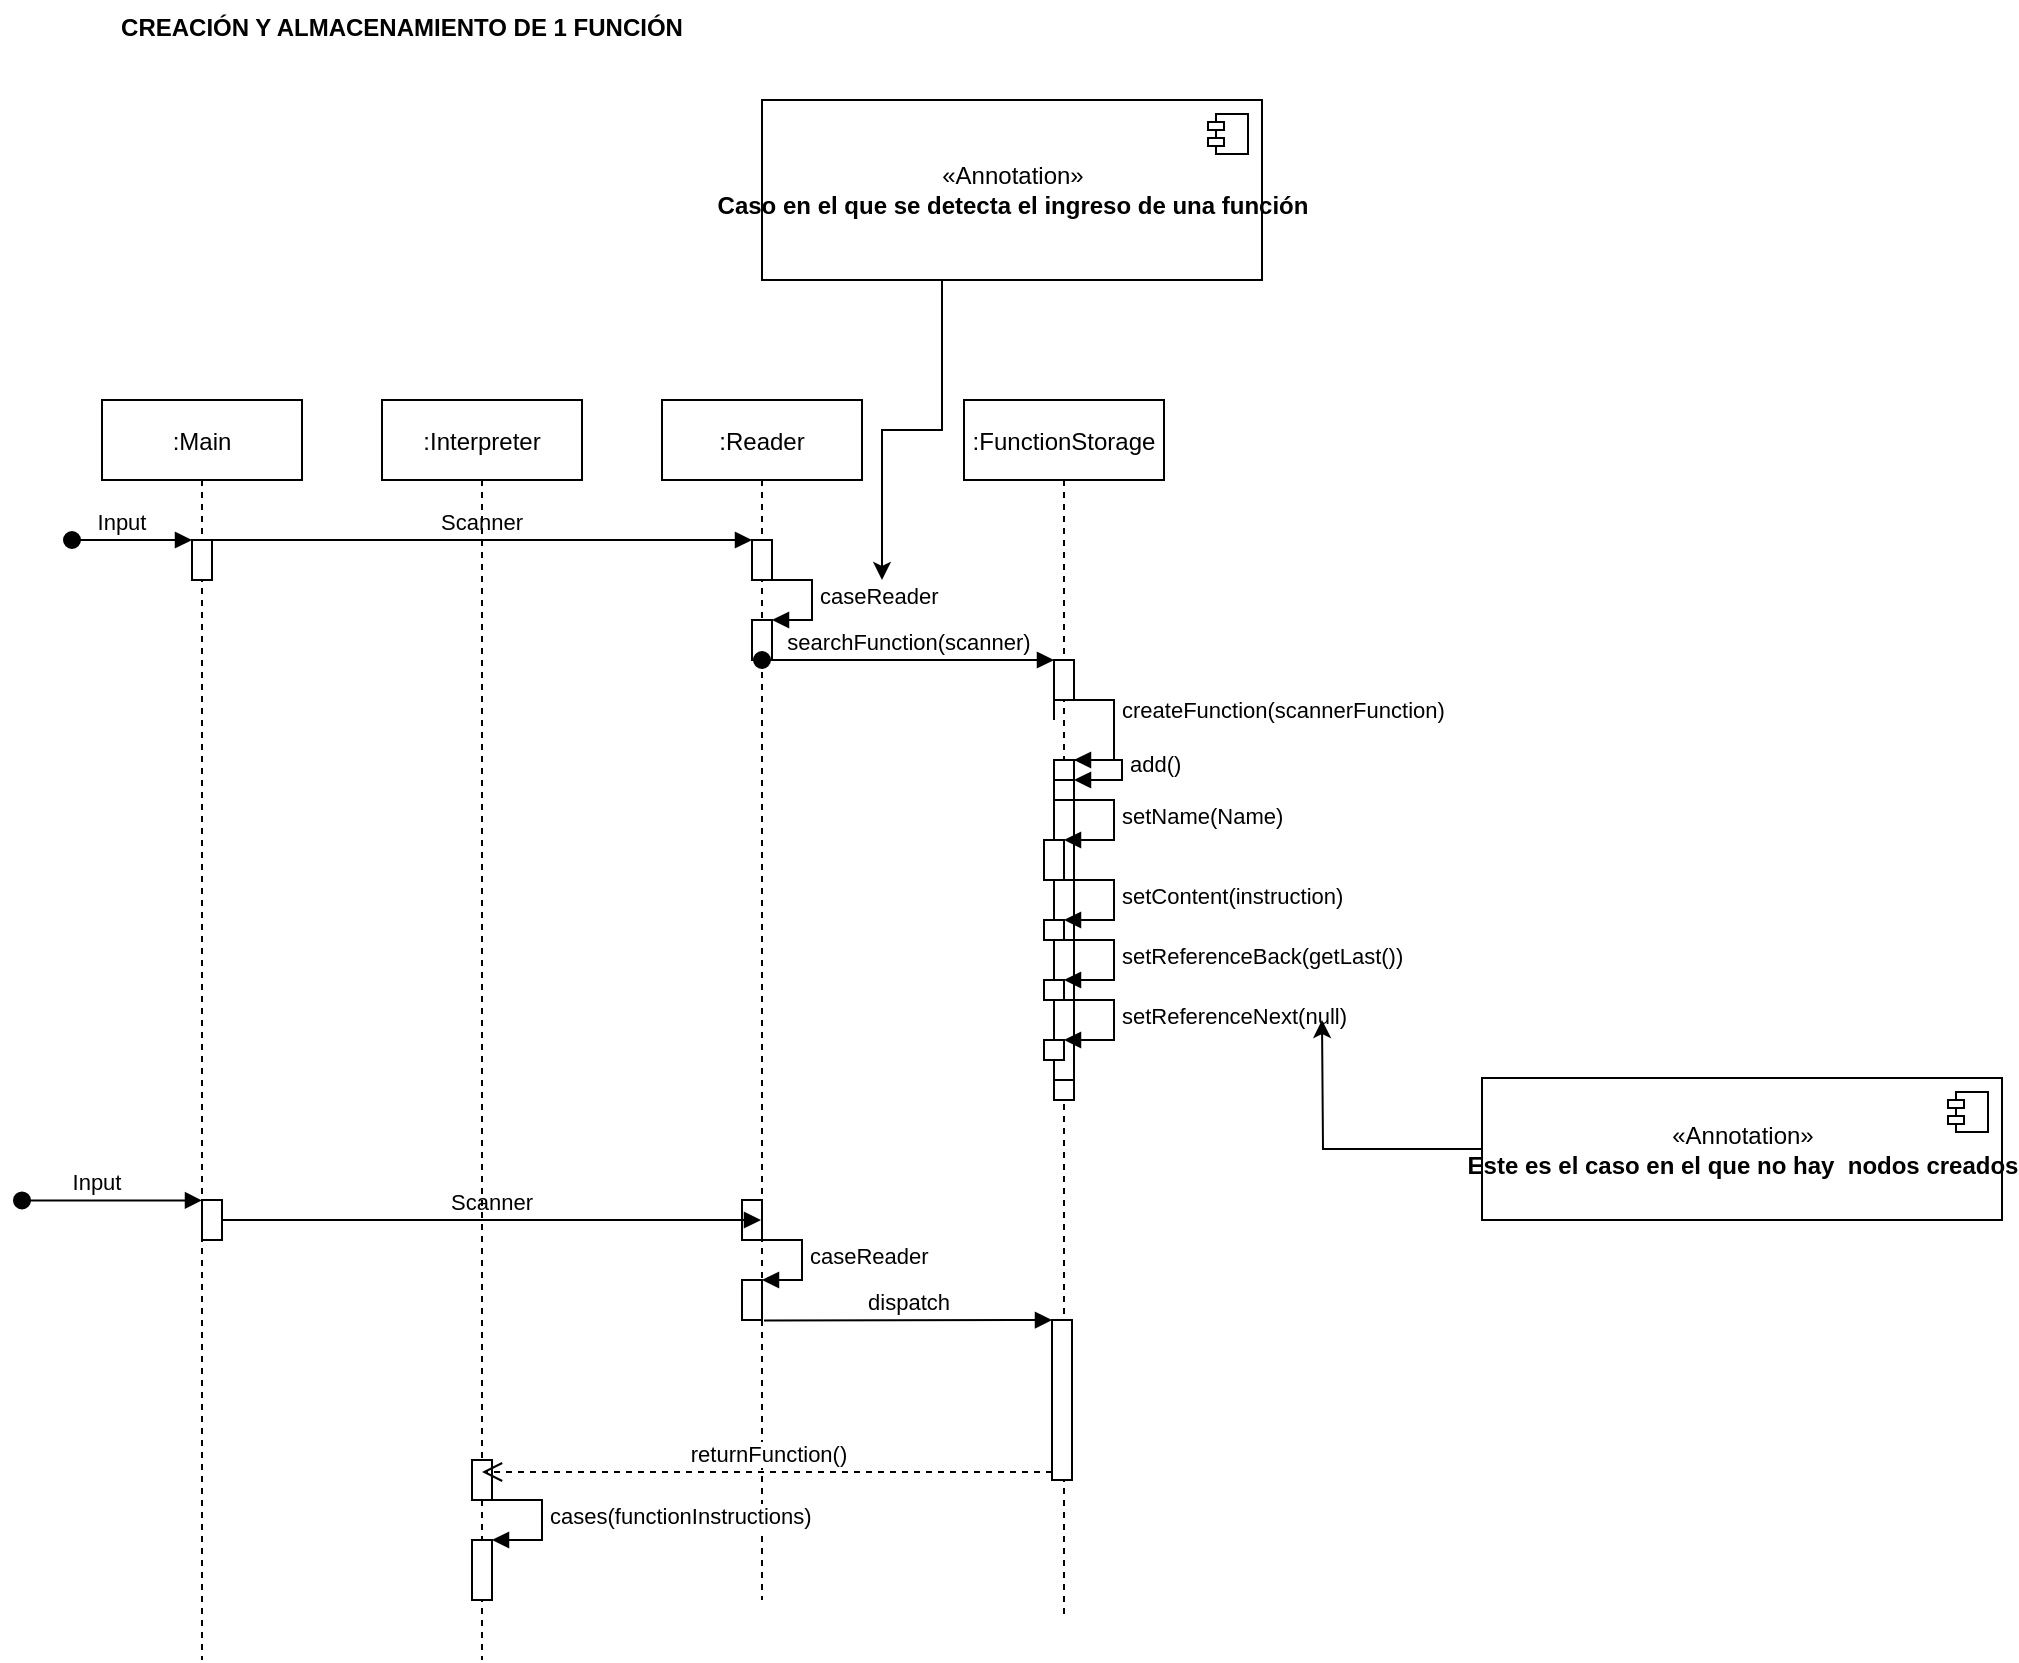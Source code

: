 <mxfile version="16.5.6" type="github">
  <diagram id="kgpKYQtTHZ0yAKxKKP6v" name="Page-1">
    <mxGraphModel dx="1918" dy="1552" grid="1" gridSize="10" guides="1" tooltips="1" connect="1" arrows="1" fold="1" page="1" pageScale="1" pageWidth="850" pageHeight="1100" math="0" shadow="0">
      <root>
        <mxCell id="0" />
        <mxCell id="1" parent="0" />
        <mxCell id="3nuBFxr9cyL0pnOWT2aG-1" value=":Main" style="shape=umlLifeline;perimeter=lifelinePerimeter;container=1;collapsible=0;recursiveResize=0;rounded=0;shadow=0;strokeWidth=1;" parent="1" vertex="1">
          <mxGeometry x="20" y="80" width="100" height="630" as="geometry" />
        </mxCell>
        <mxCell id="3nuBFxr9cyL0pnOWT2aG-2" value="" style="points=[];perimeter=orthogonalPerimeter;rounded=0;shadow=0;strokeWidth=1;" parent="3nuBFxr9cyL0pnOWT2aG-1" vertex="1">
          <mxGeometry x="45" y="70" width="10" height="20" as="geometry" />
        </mxCell>
        <mxCell id="3nuBFxr9cyL0pnOWT2aG-3" value="Input" style="verticalAlign=bottom;startArrow=oval;endArrow=block;startSize=8;shadow=0;strokeWidth=1;" parent="3nuBFxr9cyL0pnOWT2aG-1" target="3nuBFxr9cyL0pnOWT2aG-2" edge="1">
          <mxGeometry x="-0.167" relative="1" as="geometry">
            <mxPoint x="-15" y="70" as="sourcePoint" />
            <mxPoint as="offset" />
          </mxGeometry>
        </mxCell>
        <mxCell id="9EuFA9lxJS0PykdGBQlW-19" value="" style="points=[];perimeter=orthogonalPerimeter;rounded=0;shadow=0;strokeWidth=1;" vertex="1" parent="3nuBFxr9cyL0pnOWT2aG-1">
          <mxGeometry x="50" y="400" width="10" height="20" as="geometry" />
        </mxCell>
        <mxCell id="9EuFA9lxJS0PykdGBQlW-20" value="Input" style="verticalAlign=bottom;startArrow=oval;endArrow=block;startSize=8;shadow=0;strokeWidth=1;exitX=0.5;exitY=0.69;exitDx=0;exitDy=0;exitPerimeter=0;" edge="1" parent="3nuBFxr9cyL0pnOWT2aG-1" target="9EuFA9lxJS0PykdGBQlW-19">
          <mxGeometry x="-0.167" relative="1" as="geometry">
            <mxPoint x="-40" y="400.2" as="sourcePoint" />
            <mxPoint as="offset" />
          </mxGeometry>
        </mxCell>
        <mxCell id="3nuBFxr9cyL0pnOWT2aG-5" value=":Reader" style="shape=umlLifeline;perimeter=lifelinePerimeter;container=1;collapsible=0;recursiveResize=0;rounded=0;shadow=0;strokeWidth=1;" parent="1" vertex="1">
          <mxGeometry x="300" y="80" width="100" height="600" as="geometry" />
        </mxCell>
        <mxCell id="3nuBFxr9cyL0pnOWT2aG-6" value="" style="points=[];perimeter=orthogonalPerimeter;rounded=0;shadow=0;strokeWidth=1;" parent="3nuBFxr9cyL0pnOWT2aG-5" vertex="1">
          <mxGeometry x="45" y="70" width="10" height="20" as="geometry" />
        </mxCell>
        <mxCell id="Wa7YtOmpZMIhRV8Ab6Mp-7" value="" style="html=1;points=[];perimeter=orthogonalPerimeter;" parent="3nuBFxr9cyL0pnOWT2aG-5" vertex="1">
          <mxGeometry x="45" y="110" width="10" height="20" as="geometry" />
        </mxCell>
        <mxCell id="Wa7YtOmpZMIhRV8Ab6Mp-8" value="caseReader" style="edgeStyle=orthogonalEdgeStyle;html=1;align=left;spacingLeft=2;endArrow=block;rounded=0;entryX=1;entryY=0;" parent="3nuBFxr9cyL0pnOWT2aG-5" target="Wa7YtOmpZMIhRV8Ab6Mp-7" edge="1">
          <mxGeometry relative="1" as="geometry">
            <mxPoint x="50" y="90" as="sourcePoint" />
            <Array as="points">
              <mxPoint x="75" y="90" />
              <mxPoint x="75" y="110" />
            </Array>
          </mxGeometry>
        </mxCell>
        <mxCell id="3nuBFxr9cyL0pnOWT2aG-8" value="Scanner" style="verticalAlign=bottom;endArrow=block;entryX=0;entryY=0;shadow=0;strokeWidth=1;" parent="1" source="3nuBFxr9cyL0pnOWT2aG-2" target="3nuBFxr9cyL0pnOWT2aG-6" edge="1">
          <mxGeometry relative="1" as="geometry">
            <mxPoint x="275" y="160" as="sourcePoint" />
          </mxGeometry>
        </mxCell>
        <mxCell id="Wa7YtOmpZMIhRV8Ab6Mp-1" value=":FunctionStorage" style="shape=umlLifeline;perimeter=lifelinePerimeter;container=1;collapsible=0;recursiveResize=0;rounded=0;shadow=0;strokeWidth=1;" parent="1" vertex="1">
          <mxGeometry x="451" y="80" width="100" height="610" as="geometry" />
        </mxCell>
        <mxCell id="Wa7YtOmpZMIhRV8Ab6Mp-26" value="" style="html=1;points=[];perimeter=orthogonalPerimeter;" parent="Wa7YtOmpZMIhRV8Ab6Mp-1" vertex="1">
          <mxGeometry x="45" y="180" width="10" height="170" as="geometry" />
        </mxCell>
        <mxCell id="R9P6kDvlkgEmbngEEbAk-9" value="" style="html=1;points=[];perimeter=orthogonalPerimeter;" parent="Wa7YtOmpZMIhRV8Ab6Mp-1" vertex="1">
          <mxGeometry x="45" y="190" width="10" height="150" as="geometry" />
        </mxCell>
        <mxCell id="Wa7YtOmpZMIhRV8Ab6Mp-9" value="" style="html=1;points=[];perimeter=orthogonalPerimeter;" parent="Wa7YtOmpZMIhRV8Ab6Mp-1" vertex="1">
          <mxGeometry x="45" y="130" width="10" height="20" as="geometry" />
        </mxCell>
        <mxCell id="Wa7YtOmpZMIhRV8Ab6Mp-27" value="createFunction(scannerFunction)" style="edgeStyle=orthogonalEdgeStyle;html=1;align=left;spacingLeft=2;endArrow=block;rounded=0;entryX=1;entryY=0;" parent="Wa7YtOmpZMIhRV8Ab6Mp-1" target="Wa7YtOmpZMIhRV8Ab6Mp-26" edge="1">
          <mxGeometry relative="1" as="geometry">
            <mxPoint x="45" y="160" as="sourcePoint" />
            <Array as="points">
              <mxPoint x="45" y="150" />
              <mxPoint x="75" y="150" />
              <mxPoint x="75" y="180" />
            </Array>
          </mxGeometry>
        </mxCell>
        <mxCell id="R9P6kDvlkgEmbngEEbAk-1" value="" style="html=1;points=[];perimeter=orthogonalPerimeter;" parent="Wa7YtOmpZMIhRV8Ab6Mp-1" vertex="1">
          <mxGeometry x="40" y="220" width="10" height="20" as="geometry" />
        </mxCell>
        <mxCell id="R9P6kDvlkgEmbngEEbAk-2" value="setName(Name)" style="edgeStyle=orthogonalEdgeStyle;html=1;align=left;spacingLeft=2;endArrow=block;rounded=0;entryX=1;entryY=0;" parent="Wa7YtOmpZMIhRV8Ab6Mp-1" target="R9P6kDvlkgEmbngEEbAk-1" edge="1">
          <mxGeometry relative="1" as="geometry">
            <mxPoint x="45" y="200" as="sourcePoint" />
            <Array as="points">
              <mxPoint x="75" y="200" />
            </Array>
          </mxGeometry>
        </mxCell>
        <mxCell id="R9P6kDvlkgEmbngEEbAk-3" value="" style="html=1;points=[];perimeter=orthogonalPerimeter;" parent="Wa7YtOmpZMIhRV8Ab6Mp-1" vertex="1">
          <mxGeometry x="40" y="260" width="10" height="10" as="geometry" />
        </mxCell>
        <mxCell id="R9P6kDvlkgEmbngEEbAk-4" value="setContent(instruction)" style="edgeStyle=orthogonalEdgeStyle;html=1;align=left;spacingLeft=2;endArrow=block;rounded=0;entryX=1;entryY=0;" parent="Wa7YtOmpZMIhRV8Ab6Mp-1" target="R9P6kDvlkgEmbngEEbAk-3" edge="1">
          <mxGeometry relative="1" as="geometry">
            <mxPoint x="45" y="240" as="sourcePoint" />
            <Array as="points">
              <mxPoint x="75" y="240" />
            </Array>
          </mxGeometry>
        </mxCell>
        <mxCell id="R9P6kDvlkgEmbngEEbAk-5" value="" style="html=1;points=[];perimeter=orthogonalPerimeter;" parent="Wa7YtOmpZMIhRV8Ab6Mp-1" vertex="1">
          <mxGeometry x="40" y="290" width="10" height="10" as="geometry" />
        </mxCell>
        <mxCell id="R9P6kDvlkgEmbngEEbAk-6" value="setReferenceBack(getLast())" style="edgeStyle=orthogonalEdgeStyle;html=1;align=left;spacingLeft=2;endArrow=block;rounded=0;entryX=1;entryY=0;" parent="Wa7YtOmpZMIhRV8Ab6Mp-1" target="R9P6kDvlkgEmbngEEbAk-5" edge="1">
          <mxGeometry relative="1" as="geometry">
            <mxPoint x="45" y="270" as="sourcePoint" />
            <Array as="points">
              <mxPoint x="75" y="270" />
            </Array>
          </mxGeometry>
        </mxCell>
        <mxCell id="R9P6kDvlkgEmbngEEbAk-7" value="" style="html=1;points=[];perimeter=orthogonalPerimeter;" parent="Wa7YtOmpZMIhRV8Ab6Mp-1" vertex="1">
          <mxGeometry x="40" y="320" width="10" height="10" as="geometry" />
        </mxCell>
        <mxCell id="R9P6kDvlkgEmbngEEbAk-8" value="setReferenceNext(null)" style="edgeStyle=orthogonalEdgeStyle;html=1;align=left;spacingLeft=2;endArrow=block;rounded=0;entryX=1;entryY=0;" parent="Wa7YtOmpZMIhRV8Ab6Mp-1" target="R9P6kDvlkgEmbngEEbAk-7" edge="1">
          <mxGeometry relative="1" as="geometry">
            <mxPoint x="45" y="300" as="sourcePoint" />
            <Array as="points">
              <mxPoint x="75" y="300" />
            </Array>
          </mxGeometry>
        </mxCell>
        <mxCell id="9EuFA9lxJS0PykdGBQlW-28" value="" style="html=1;points=[];perimeter=orthogonalPerimeter;" vertex="1" parent="Wa7YtOmpZMIhRV8Ab6Mp-1">
          <mxGeometry x="44" y="460" width="10" height="80" as="geometry" />
        </mxCell>
        <mxCell id="Wa7YtOmpZMIhRV8Ab6Mp-10" value="searchFunction(scanner)" style="html=1;verticalAlign=bottom;startArrow=oval;endArrow=block;startSize=8;rounded=0;" parent="1" target="Wa7YtOmpZMIhRV8Ab6Mp-9" edge="1">
          <mxGeometry relative="1" as="geometry">
            <mxPoint x="350" y="210" as="sourcePoint" />
          </mxGeometry>
        </mxCell>
        <mxCell id="Wa7YtOmpZMIhRV8Ab6Mp-15" style="edgeStyle=orthogonalEdgeStyle;rounded=0;orthogonalLoop=1;jettySize=auto;html=1;" parent="1" source="Wa7YtOmpZMIhRV8Ab6Mp-13" edge="1">
          <mxGeometry relative="1" as="geometry">
            <mxPoint x="410" y="170" as="targetPoint" />
            <Array as="points">
              <mxPoint x="440" y="95" />
              <mxPoint x="410" y="95" />
            </Array>
          </mxGeometry>
        </mxCell>
        <mxCell id="Wa7YtOmpZMIhRV8Ab6Mp-13" value="«Annotation»&lt;br&gt;&lt;b&gt;Caso en el que se detecta el ingreso de una función&lt;/b&gt;" style="html=1;dropTarget=0;" parent="1" vertex="1">
          <mxGeometry x="350" y="-70" width="250" height="90" as="geometry" />
        </mxCell>
        <mxCell id="Wa7YtOmpZMIhRV8Ab6Mp-14" value="" style="shape=module;jettyWidth=8;jettyHeight=4;" parent="Wa7YtOmpZMIhRV8Ab6Mp-13" vertex="1">
          <mxGeometry x="1" width="20" height="20" relative="1" as="geometry">
            <mxPoint x="-27" y="7" as="offset" />
          </mxGeometry>
        </mxCell>
        <mxCell id="R9P6kDvlkgEmbngEEbAk-10" value="add()" style="edgeStyle=orthogonalEdgeStyle;html=1;align=left;spacingLeft=2;endArrow=block;rounded=0;entryX=1;entryY=0;" parent="1" target="R9P6kDvlkgEmbngEEbAk-9" edge="1">
          <mxGeometry relative="1" as="geometry">
            <mxPoint x="500" y="260" as="sourcePoint" />
            <Array as="points">
              <mxPoint x="530" y="260" />
              <mxPoint x="530" y="270" />
            </Array>
          </mxGeometry>
        </mxCell>
        <mxCell id="R9P6kDvlkgEmbngEEbAk-13" style="edgeStyle=orthogonalEdgeStyle;rounded=0;orthogonalLoop=1;jettySize=auto;html=1;" parent="1" source="R9P6kDvlkgEmbngEEbAk-11" edge="1">
          <mxGeometry relative="1" as="geometry">
            <mxPoint x="630" y="390" as="targetPoint" />
          </mxGeometry>
        </mxCell>
        <mxCell id="R9P6kDvlkgEmbngEEbAk-11" value="«Annotation»&lt;br&gt;&lt;b&gt;Este es el caso en el que no hay&amp;nbsp; nodos creados&lt;/b&gt;" style="html=1;dropTarget=0;" parent="1" vertex="1">
          <mxGeometry x="710" y="419" width="260" height="71" as="geometry" />
        </mxCell>
        <mxCell id="R9P6kDvlkgEmbngEEbAk-12" value="" style="shape=module;jettyWidth=8;jettyHeight=4;" parent="R9P6kDvlkgEmbngEEbAk-11" vertex="1">
          <mxGeometry x="1" width="20" height="20" relative="1" as="geometry">
            <mxPoint x="-27" y="7" as="offset" />
          </mxGeometry>
        </mxCell>
        <mxCell id="R9P6kDvlkgEmbngEEbAk-14" value="CREACIÓN Y ALMACENAMIENTO DE 1 FUNCIÓN" style="text;align=center;fontStyle=1;verticalAlign=middle;spacingLeft=3;spacingRight=3;strokeColor=none;rotatable=0;points=[[0,0.5],[1,0.5]];portConstraint=eastwest;" parent="1" vertex="1">
          <mxGeometry x="30" y="-120" width="280" height="26" as="geometry" />
        </mxCell>
        <mxCell id="9EuFA9lxJS0PykdGBQlW-21" value="" style="points=[];perimeter=orthogonalPerimeter;rounded=0;shadow=0;strokeWidth=1;" vertex="1" parent="1">
          <mxGeometry x="340" y="480" width="10" height="20" as="geometry" />
        </mxCell>
        <mxCell id="9EuFA9lxJS0PykdGBQlW-22" value="" style="html=1;points=[];perimeter=orthogonalPerimeter;" vertex="1" parent="1">
          <mxGeometry x="340" y="520" width="10" height="20" as="geometry" />
        </mxCell>
        <mxCell id="9EuFA9lxJS0PykdGBQlW-23" value="caseReader" style="edgeStyle=orthogonalEdgeStyle;html=1;align=left;spacingLeft=2;endArrow=block;rounded=0;entryX=1;entryY=0;" edge="1" parent="1" target="9EuFA9lxJS0PykdGBQlW-22">
          <mxGeometry relative="1" as="geometry">
            <mxPoint x="345" y="500" as="sourcePoint" />
            <Array as="points">
              <mxPoint x="370" y="500" />
              <mxPoint x="370" y="520" />
            </Array>
          </mxGeometry>
        </mxCell>
        <mxCell id="9EuFA9lxJS0PykdGBQlW-29" value="dispatch" style="html=1;verticalAlign=bottom;endArrow=block;entryX=0;entryY=0;rounded=0;exitX=0.51;exitY=0.767;exitDx=0;exitDy=0;exitPerimeter=0;" edge="1" target="9EuFA9lxJS0PykdGBQlW-28" parent="1" source="3nuBFxr9cyL0pnOWT2aG-5">
          <mxGeometry relative="1" as="geometry">
            <mxPoint x="425" y="540" as="sourcePoint" />
          </mxGeometry>
        </mxCell>
        <mxCell id="9EuFA9lxJS0PykdGBQlW-24" value="Scanner" style="verticalAlign=bottom;endArrow=block;shadow=0;strokeWidth=1;" edge="1" parent="1" source="9EuFA9lxJS0PykdGBQlW-19" target="3nuBFxr9cyL0pnOWT2aG-5">
          <mxGeometry relative="1" as="geometry">
            <mxPoint x="180" y="490" as="sourcePoint" />
            <mxPoint x="250" y="480" as="targetPoint" />
          </mxGeometry>
        </mxCell>
        <mxCell id="9EuFA9lxJS0PykdGBQlW-35" value=":Interpreter" style="shape=umlLifeline;perimeter=lifelinePerimeter;container=1;collapsible=0;recursiveResize=0;rounded=0;shadow=0;strokeWidth=1;" vertex="1" parent="1">
          <mxGeometry x="160" y="80" width="100" height="630" as="geometry" />
        </mxCell>
        <mxCell id="9EuFA9lxJS0PykdGBQlW-38" value="" style="points=[];perimeter=orthogonalPerimeter;rounded=0;shadow=0;strokeWidth=1;" vertex="1" parent="9EuFA9lxJS0PykdGBQlW-35">
          <mxGeometry x="45" y="530" width="10" height="20" as="geometry" />
        </mxCell>
        <mxCell id="9EuFA9lxJS0PykdGBQlW-41" value="" style="html=1;points=[];perimeter=orthogonalPerimeter;" vertex="1" parent="9EuFA9lxJS0PykdGBQlW-35">
          <mxGeometry x="45" y="570" width="10" height="30" as="geometry" />
        </mxCell>
        <mxCell id="9EuFA9lxJS0PykdGBQlW-42" value="cases(functionInstructions)" style="edgeStyle=orthogonalEdgeStyle;html=1;align=left;spacingLeft=2;endArrow=block;rounded=0;entryX=1;entryY=0;" edge="1" target="9EuFA9lxJS0PykdGBQlW-41" parent="9EuFA9lxJS0PykdGBQlW-35">
          <mxGeometry relative="1" as="geometry">
            <mxPoint x="50" y="550" as="sourcePoint" />
            <Array as="points">
              <mxPoint x="80" y="550" />
            </Array>
          </mxGeometry>
        </mxCell>
        <mxCell id="9EuFA9lxJS0PykdGBQlW-30" value="returnFunction()" style="html=1;verticalAlign=bottom;endArrow=open;dashed=1;endSize=8;exitX=0;exitY=0.95;rounded=0;" edge="1" source="9EuFA9lxJS0PykdGBQlW-28" parent="1" target="9EuFA9lxJS0PykdGBQlW-35">
          <mxGeometry relative="1" as="geometry">
            <mxPoint x="425" y="616" as="targetPoint" />
          </mxGeometry>
        </mxCell>
      </root>
    </mxGraphModel>
  </diagram>
</mxfile>
